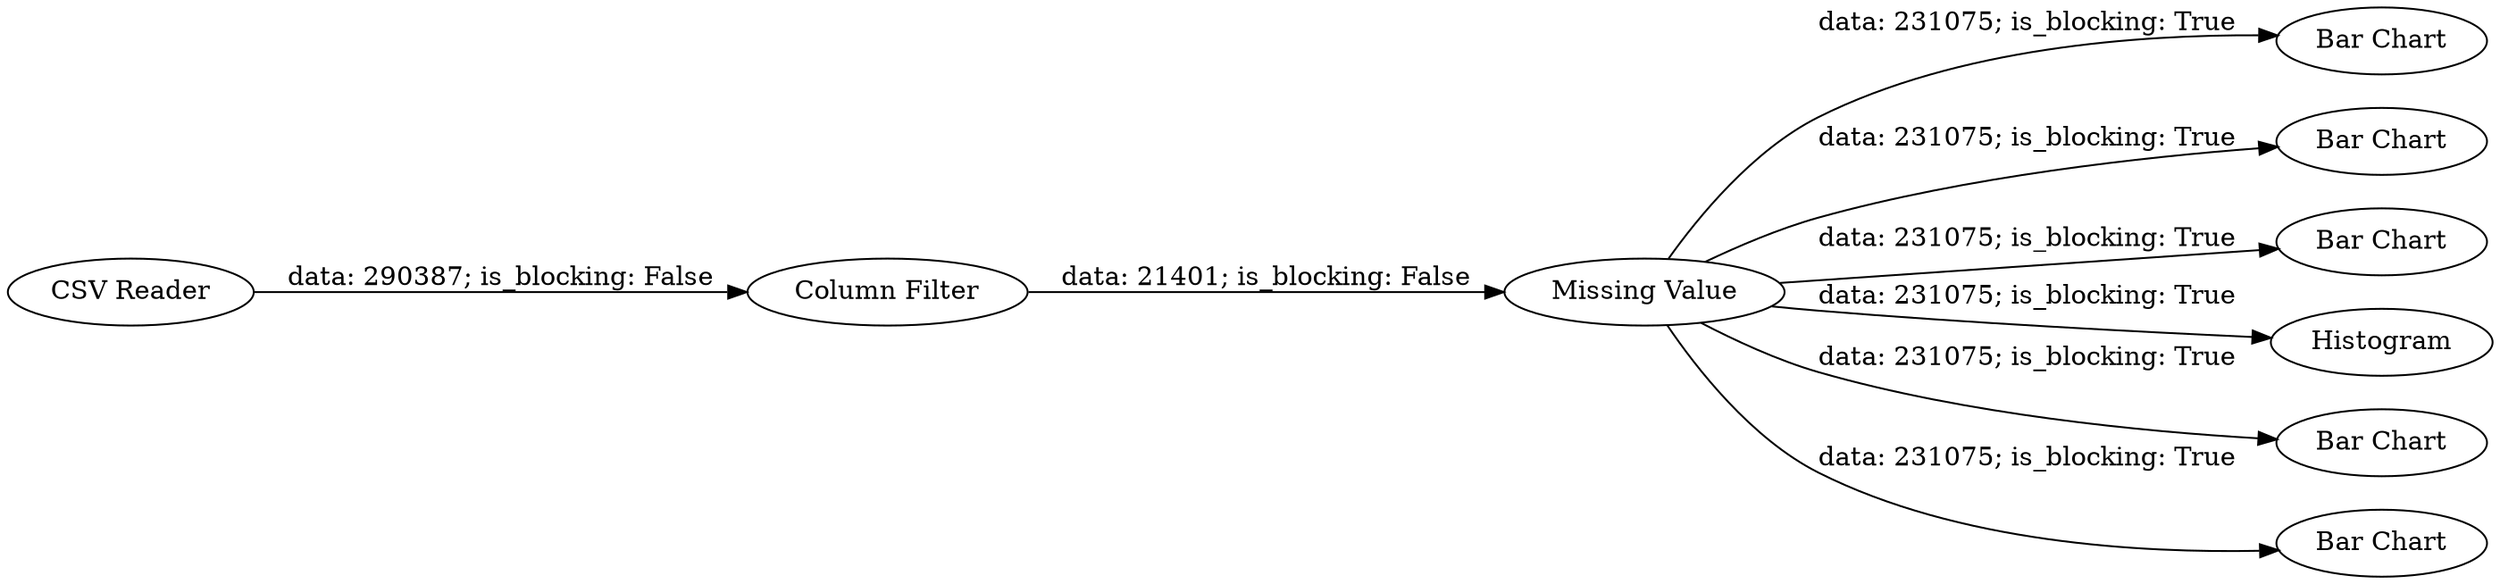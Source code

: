 digraph {
	"-7648403894116901503_1" [label="CSV Reader"]
	"-7648403894116901503_5" [label="Bar Chart"]
	"-7648403894116901503_7" [label="Bar Chart"]
	"-7648403894116901503_9" [label="Bar Chart"]
	"-7648403894116901503_3" [label="Missing Value"]
	"-7648403894116901503_8" [label=Histogram]
	"-7648403894116901503_4" [label="Bar Chart"]
	"-7648403894116901503_6" [label="Bar Chart"]
	"-7648403894116901503_2" [label="Column Filter"]
	"-7648403894116901503_3" -> "-7648403894116901503_5" [label="data: 231075; is_blocking: True"]
	"-7648403894116901503_3" -> "-7648403894116901503_8" [label="data: 231075; is_blocking: True"]
	"-7648403894116901503_3" -> "-7648403894116901503_4" [label="data: 231075; is_blocking: True"]
	"-7648403894116901503_2" -> "-7648403894116901503_3" [label="data: 21401; is_blocking: False"]
	"-7648403894116901503_3" -> "-7648403894116901503_6" [label="data: 231075; is_blocking: True"]
	"-7648403894116901503_3" -> "-7648403894116901503_9" [label="data: 231075; is_blocking: True"]
	"-7648403894116901503_3" -> "-7648403894116901503_7" [label="data: 231075; is_blocking: True"]
	"-7648403894116901503_1" -> "-7648403894116901503_2" [label="data: 290387; is_blocking: False"]
	rankdir=LR
}
